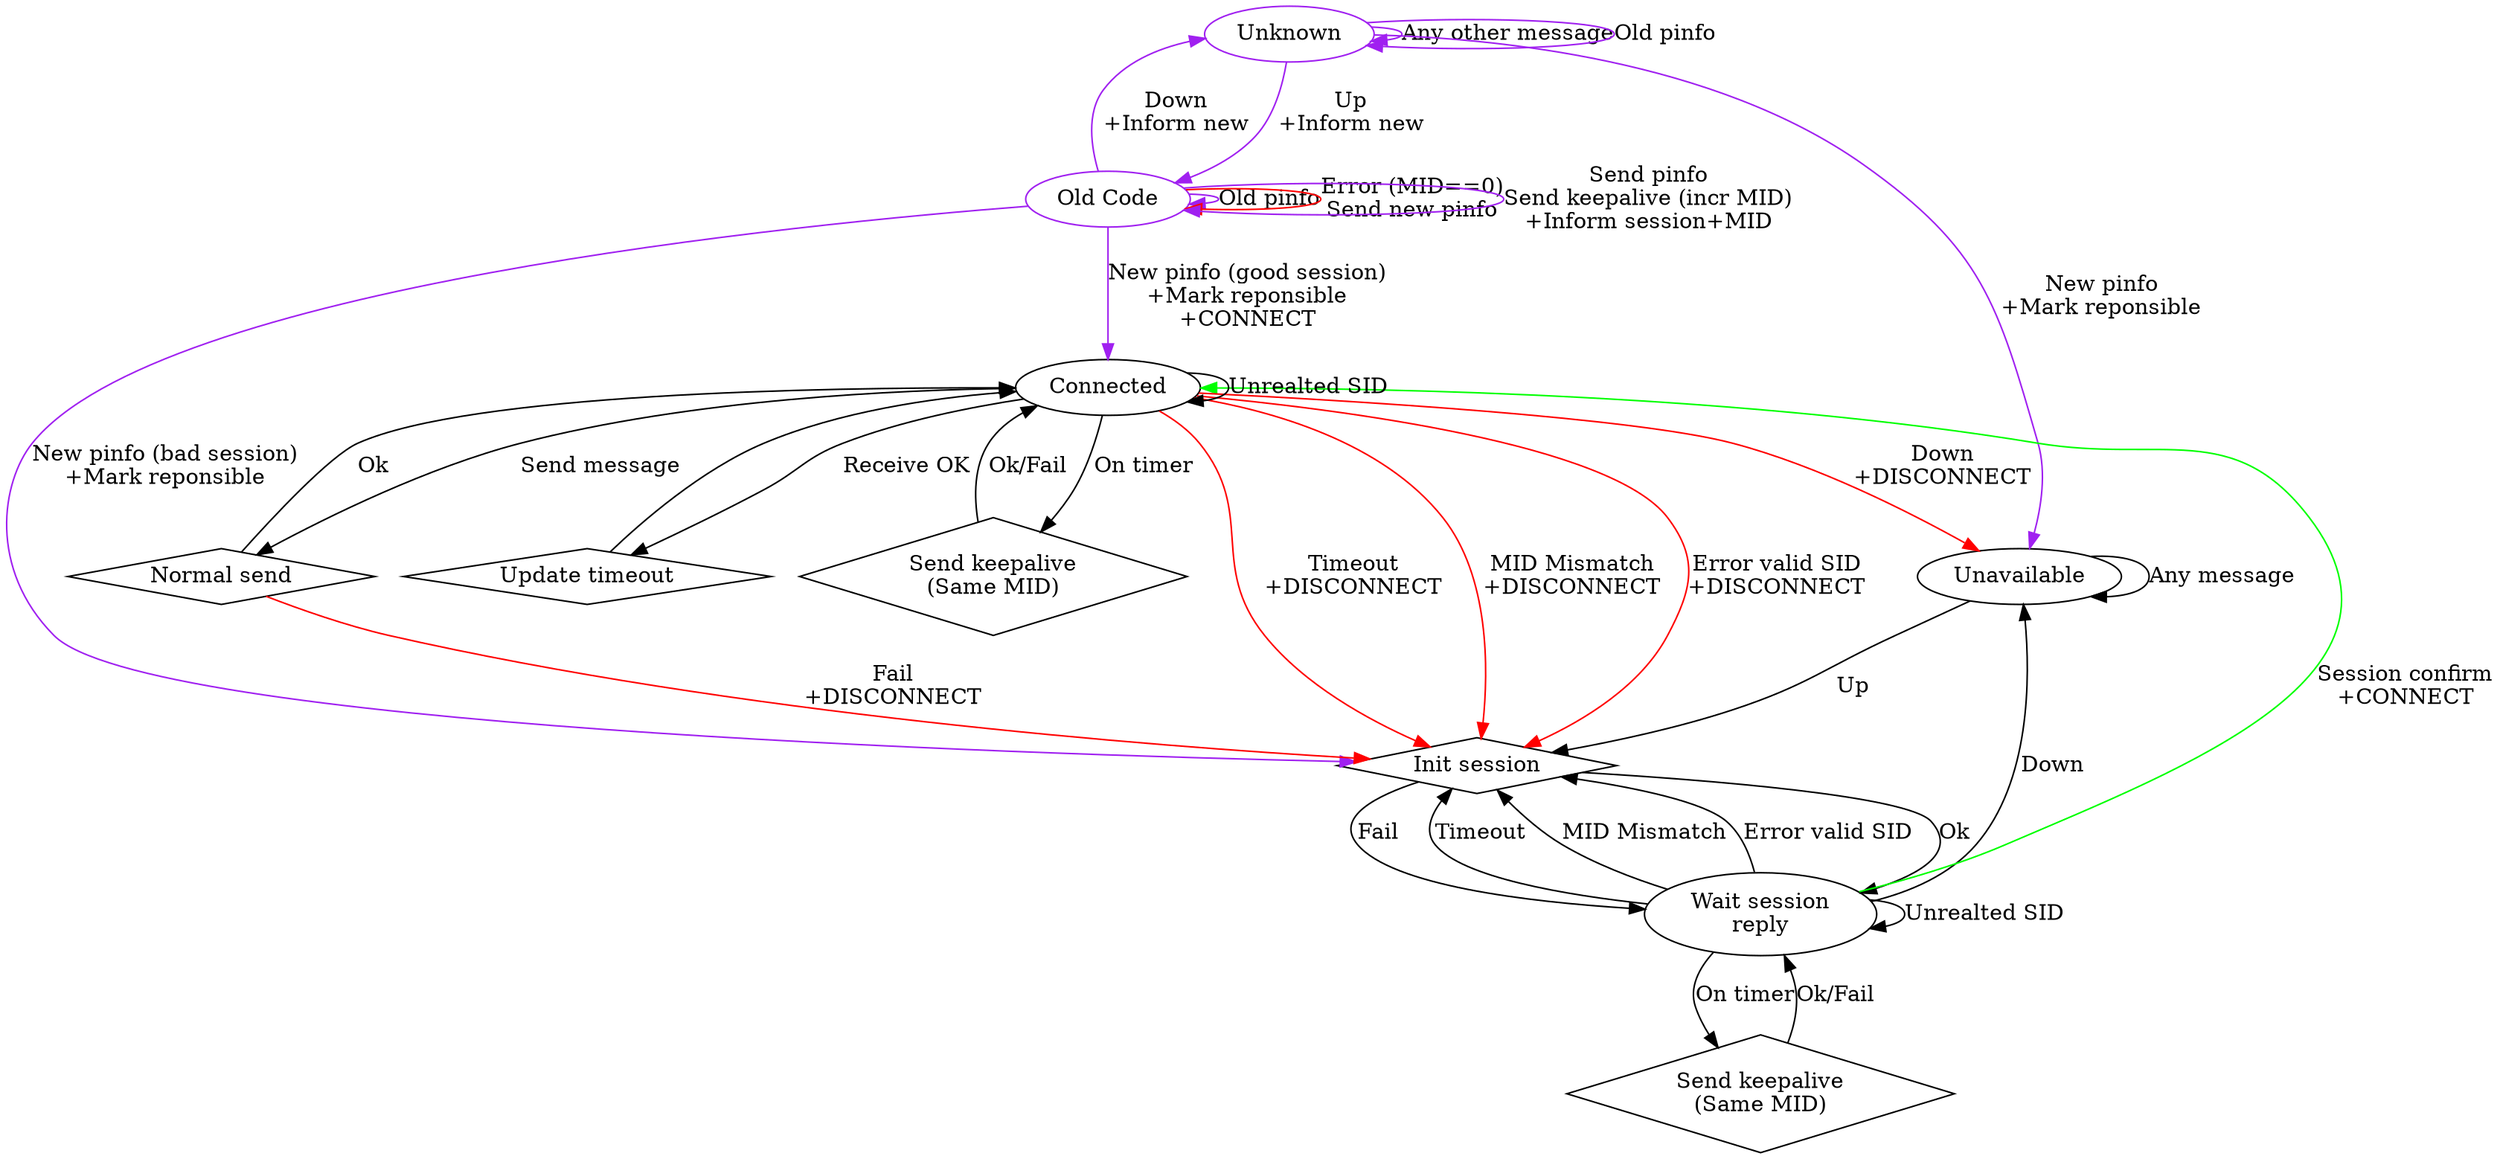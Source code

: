 //  -------------------------------------------------------------------------
//  Copyright (C) 2021 BMW AG
//  -------------------------------------------------------------------------
//  This Source Code Form is subject to the terms of the Mozilla Public
//  License, v. 2.0. If a copy of the MPL was not distributed with this
//  file, You can obtain one at https://mozilla.org/MPL/2.0/.
//  -------------------------------------------------------------------------

digraph Initiator {
    {
        unknown [label="Unknown" color=purple]
        old_code [label="Old Code" color=purple]

        unavailable [label="Unavailable"]
        send_session [label="Init session" shape=diamond]
        session_wait [label="Wait session\nreply"]
        connected [label="Connected"]
        normal_send [label="Normal send" shape=diamond]
        update_timeout [label="Update timeout" shape=diamond]
        send_keepalive_wait_session [label="Send keepalive\n(Same MID)" shape=diamond]
        send_keepalive_connected [label="Send keepalive\n(Same MID)" shape=diamond]
    }

    unknown -> unavailable [label="New pinfo\n+Mark reponsible" color=purple]
    unknown -> old_code [label="Up\n+Inform new" color=purple]
    unknown -> unknown [label="Any other message" color=purple]
    unknown -> unknown [label="Old pinfo" color=purple]

    old_code ->unknown [label="Down\n+Inform new" color=purple]
    old_code -> send_session [label="New pinfo (bad session)\n+Mark reponsible" color=purple]
    old_code -> old_code [label="Old pinfo" color=purple]
    old_code -> old_code [label="Error (MID==0)\nSend new pinfo" color=red]

    // Must send incrementing MID in keepalive otherwise old code might get confused (We do not know remote yet)
    // - Must inform new code of session to be able to match correct session replies
    // - Must inform new code of last sent MID to pick up there (potentially incremented by pinfo+keepalives)
    old_code -> old_code [label="Send pinfo\nSend keepalive (incr MID)\n+Inform session+MID" color=purple]

    // this has 1:2^64 chance to match by accident (remote did not get our session (yet) and chose same by chance).
    // will recover by:
    // - remote getting our session (later) and then still replies again -> mismatch -> reinit
    // - our pinfo got lost but keepalives get through eventually -> mismatch -> error -> reinit
    old_code -> connected [label="New pinfo (good session)\n+Mark reponsible\n+CONNECT" color=purple]

    unavailable -> send_session [label="Up"]
    unavailable -> unavailable [label="Any message"]  // could go to unknown on old pinfo for live switch to old

    send_session -> session_wait [label="Ok"]
    send_session -> session_wait [label="Fail"]

    session_wait -> unavailable [label="Down"]  // Could go to unknwon for live switch to old
    session_wait -> session_wait [label="Unrealted SID"]
    session_wait -> send_session [label="Timeout"]
    session_wait -> send_session [label="MID Mismatch"]
    session_wait -> send_session [label="Error valid SID"]
    session_wait -> connected [label="Session confirm\n+CONNECT" color=green]
    session_wait -> send_keepalive_wait_session [label="On timer"]

    send_keepalive_wait_session -> session_wait [label="Ok/Fail"]

    connected -> unavailable [label="Down\n+DISCONNECT" color=red]  // Could go to unknwon for live switch to old
    connected -> update_timeout [label="Receive OK"]
    connected -> connected [label="Unrealted SID"]  // really?
    connected -> send_session [label="Timeout\n+DISCONNECT" color=red]
    connected -> send_session [label="MID Mismatch\n+DISCONNECT" color=red]
    connected -> send_session [label="Error valid SID\n+DISCONNECT" color=red]
    connected -> normal_send [label="Send message"]
    connected -> send_keepalive_connected [label="On timer"]

    normal_send -> connected [label="Ok"]
    normal_send -> send_session [label="Fail\n+DISCONNECT" color=red]

    update_timeout -> connected

    send_keepalive_connected -> connected [label="Ok/Fail"]

    // Could be extended by falling back to old code on any old pinfo received in new -> extend compatibility when really needed
    // (would fully remove/disconnect participant and now handle this pinfo, letting it through to old code. Might have issues
    // with up/down tracking of old code when not very careful)
}
